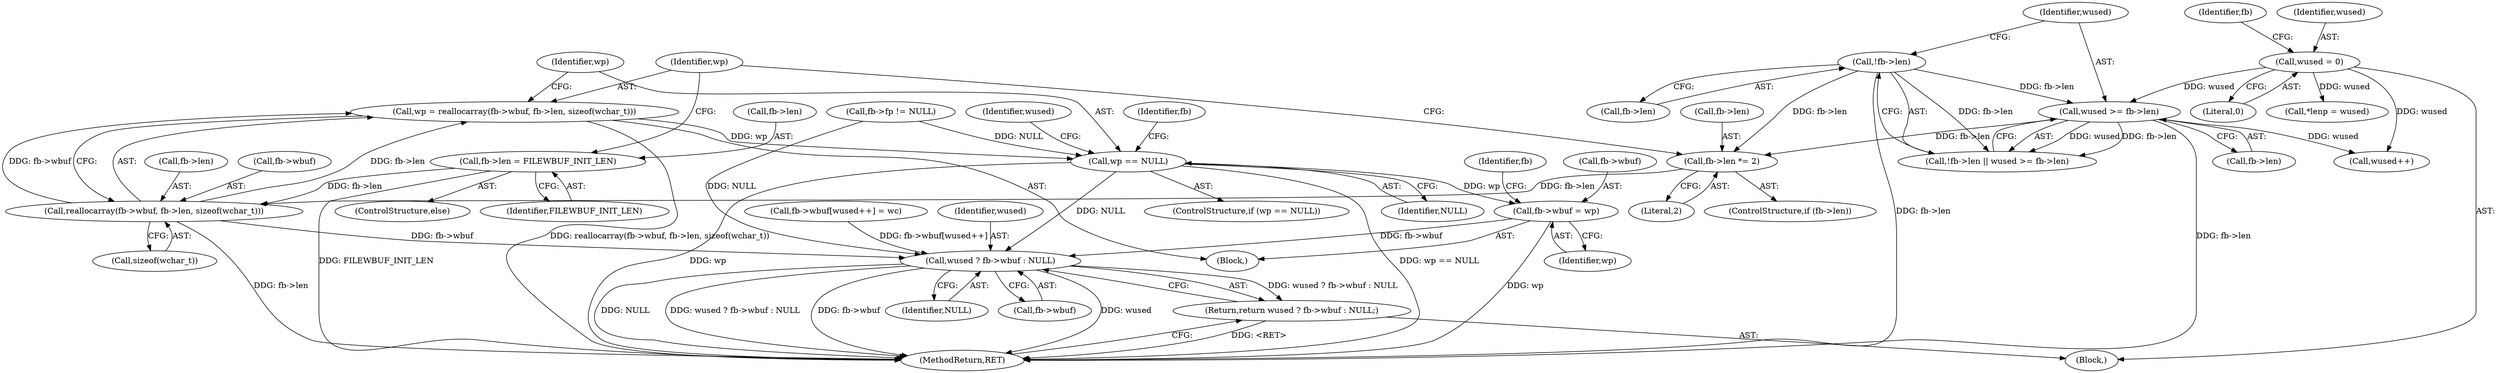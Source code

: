 digraph "0_libbsd_c8f0723d2b4520bdd6b9eb7c3e7976de726d7ff7@API" {
"1000182" [label="(Call,wp = reallocarray(fb->wbuf, fb->len, sizeof(wchar_t)))"];
"1000184" [label="(Call,reallocarray(fb->wbuf, fb->len, sizeof(wchar_t)))"];
"1000177" [label="(Call,fb->len = FILEWBUF_INIT_LEN)"];
"1000171" [label="(Call,fb->len *= 2)"];
"1000156" [label="(Call,!fb->len)"];
"1000160" [label="(Call,wused >= fb->len)"];
"1000108" [label="(Call,wused = 0)"];
"1000194" [label="(Call,wp == NULL)"];
"1000202" [label="(Call,fb->wbuf = wp)"];
"1000221" [label="(Call,wused ? fb->wbuf : NULL)"];
"1000220" [label="(Return,return wused ? fb->wbuf : NULL;)"];
"1000227" [label="(MethodReturn,RET)"];
"1000204" [label="(Identifier,fb)"];
"1000161" [label="(Identifier,wused)"];
"1000124" [label="(Call,fb->fp != NULL)"];
"1000177" [label="(Call,fb->len = FILEWBUF_INIT_LEN)"];
"1000194" [label="(Call,wp == NULL)"];
"1000226" [label="(Identifier,NULL)"];
"1000156" [label="(Call,!fb->len)"];
"1000220" [label="(Return,return wused ? fb->wbuf : NULL;)"];
"1000184" [label="(Call,reallocarray(fb->wbuf, fb->len, sizeof(wchar_t)))"];
"1000210" [label="(Identifier,fb)"];
"1000195" [label="(Identifier,wp)"];
"1000203" [label="(Call,fb->wbuf)"];
"1000155" [label="(Call,!fb->len || wused >= fb->len)"];
"1000212" [label="(Call,wused++)"];
"1000182" [label="(Call,wp = reallocarray(fb->wbuf, fb->len, sizeof(wchar_t)))"];
"1000191" [label="(Call,sizeof(wchar_t))"];
"1000110" [label="(Literal,0)"];
"1000162" [label="(Call,fb->len)"];
"1000171" [label="(Call,fb->len *= 2)"];
"1000157" [label="(Call,fb->len)"];
"1000183" [label="(Identifier,wp)"];
"1000108" [label="(Call,wused = 0)"];
"1000178" [label="(Call,fb->len)"];
"1000207" [label="(Call,fb->wbuf[wused++] = wc)"];
"1000176" [label="(ControlStructure,else)"];
"1000112" [label="(Identifier,fb)"];
"1000221" [label="(Call,wused ? fb->wbuf : NULL)"];
"1000175" [label="(Literal,2)"];
"1000196" [label="(Identifier,NULL)"];
"1000206" [label="(Identifier,wp)"];
"1000109" [label="(Identifier,wused)"];
"1000223" [label="(Call,fb->wbuf)"];
"1000188" [label="(Call,fb->len)"];
"1000172" [label="(Call,fb->len)"];
"1000216" [label="(Call,*lenp = wused)"];
"1000160" [label="(Call,wused >= fb->len)"];
"1000181" [label="(Identifier,FILEWBUF_INIT_LEN)"];
"1000193" [label="(ControlStructure,if (wp == NULL))"];
"1000167" [label="(ControlStructure,if (fb->len))"];
"1000104" [label="(Block,)"];
"1000185" [label="(Call,fb->wbuf)"];
"1000202" [label="(Call,fb->wbuf = wp)"];
"1000199" [label="(Identifier,wused)"];
"1000222" [label="(Identifier,wused)"];
"1000165" [label="(Block,)"];
"1000182" -> "1000165"  [label="AST: "];
"1000182" -> "1000184"  [label="CFG: "];
"1000183" -> "1000182"  [label="AST: "];
"1000184" -> "1000182"  [label="AST: "];
"1000195" -> "1000182"  [label="CFG: "];
"1000182" -> "1000227"  [label="DDG: reallocarray(fb->wbuf, fb->len, sizeof(wchar_t))"];
"1000184" -> "1000182"  [label="DDG: fb->wbuf"];
"1000184" -> "1000182"  [label="DDG: fb->len"];
"1000182" -> "1000194"  [label="DDG: wp"];
"1000184" -> "1000191"  [label="CFG: "];
"1000185" -> "1000184"  [label="AST: "];
"1000188" -> "1000184"  [label="AST: "];
"1000191" -> "1000184"  [label="AST: "];
"1000184" -> "1000227"  [label="DDG: fb->len"];
"1000177" -> "1000184"  [label="DDG: fb->len"];
"1000171" -> "1000184"  [label="DDG: fb->len"];
"1000184" -> "1000221"  [label="DDG: fb->wbuf"];
"1000177" -> "1000176"  [label="AST: "];
"1000177" -> "1000181"  [label="CFG: "];
"1000178" -> "1000177"  [label="AST: "];
"1000181" -> "1000177"  [label="AST: "];
"1000183" -> "1000177"  [label="CFG: "];
"1000177" -> "1000227"  [label="DDG: FILEWBUF_INIT_LEN"];
"1000171" -> "1000167"  [label="AST: "];
"1000171" -> "1000175"  [label="CFG: "];
"1000172" -> "1000171"  [label="AST: "];
"1000175" -> "1000171"  [label="AST: "];
"1000183" -> "1000171"  [label="CFG: "];
"1000156" -> "1000171"  [label="DDG: fb->len"];
"1000160" -> "1000171"  [label="DDG: fb->len"];
"1000156" -> "1000155"  [label="AST: "];
"1000156" -> "1000157"  [label="CFG: "];
"1000157" -> "1000156"  [label="AST: "];
"1000161" -> "1000156"  [label="CFG: "];
"1000155" -> "1000156"  [label="CFG: "];
"1000156" -> "1000227"  [label="DDG: fb->len"];
"1000156" -> "1000155"  [label="DDG: fb->len"];
"1000156" -> "1000160"  [label="DDG: fb->len"];
"1000160" -> "1000155"  [label="AST: "];
"1000160" -> "1000162"  [label="CFG: "];
"1000161" -> "1000160"  [label="AST: "];
"1000162" -> "1000160"  [label="AST: "];
"1000155" -> "1000160"  [label="CFG: "];
"1000160" -> "1000227"  [label="DDG: fb->len"];
"1000160" -> "1000155"  [label="DDG: wused"];
"1000160" -> "1000155"  [label="DDG: fb->len"];
"1000108" -> "1000160"  [label="DDG: wused"];
"1000160" -> "1000212"  [label="DDG: wused"];
"1000108" -> "1000104"  [label="AST: "];
"1000108" -> "1000110"  [label="CFG: "];
"1000109" -> "1000108"  [label="AST: "];
"1000110" -> "1000108"  [label="AST: "];
"1000112" -> "1000108"  [label="CFG: "];
"1000108" -> "1000212"  [label="DDG: wused"];
"1000108" -> "1000216"  [label="DDG: wused"];
"1000194" -> "1000193"  [label="AST: "];
"1000194" -> "1000196"  [label="CFG: "];
"1000195" -> "1000194"  [label="AST: "];
"1000196" -> "1000194"  [label="AST: "];
"1000199" -> "1000194"  [label="CFG: "];
"1000204" -> "1000194"  [label="CFG: "];
"1000194" -> "1000227"  [label="DDG: wp == NULL"];
"1000194" -> "1000227"  [label="DDG: wp"];
"1000124" -> "1000194"  [label="DDG: NULL"];
"1000194" -> "1000202"  [label="DDG: wp"];
"1000194" -> "1000221"  [label="DDG: NULL"];
"1000202" -> "1000165"  [label="AST: "];
"1000202" -> "1000206"  [label="CFG: "];
"1000203" -> "1000202"  [label="AST: "];
"1000206" -> "1000202"  [label="AST: "];
"1000210" -> "1000202"  [label="CFG: "];
"1000202" -> "1000227"  [label="DDG: wp"];
"1000202" -> "1000221"  [label="DDG: fb->wbuf"];
"1000221" -> "1000220"  [label="AST: "];
"1000221" -> "1000223"  [label="CFG: "];
"1000221" -> "1000226"  [label="CFG: "];
"1000222" -> "1000221"  [label="AST: "];
"1000223" -> "1000221"  [label="AST: "];
"1000226" -> "1000221"  [label="AST: "];
"1000220" -> "1000221"  [label="CFG: "];
"1000221" -> "1000227"  [label="DDG: NULL"];
"1000221" -> "1000227"  [label="DDG: wused ? fb->wbuf : NULL"];
"1000221" -> "1000227"  [label="DDG: fb->wbuf"];
"1000221" -> "1000227"  [label="DDG: wused"];
"1000221" -> "1000220"  [label="DDG: wused ? fb->wbuf : NULL"];
"1000207" -> "1000221"  [label="DDG: fb->wbuf[wused++]"];
"1000124" -> "1000221"  [label="DDG: NULL"];
"1000220" -> "1000104"  [label="AST: "];
"1000227" -> "1000220"  [label="CFG: "];
"1000220" -> "1000227"  [label="DDG: <RET>"];
}
